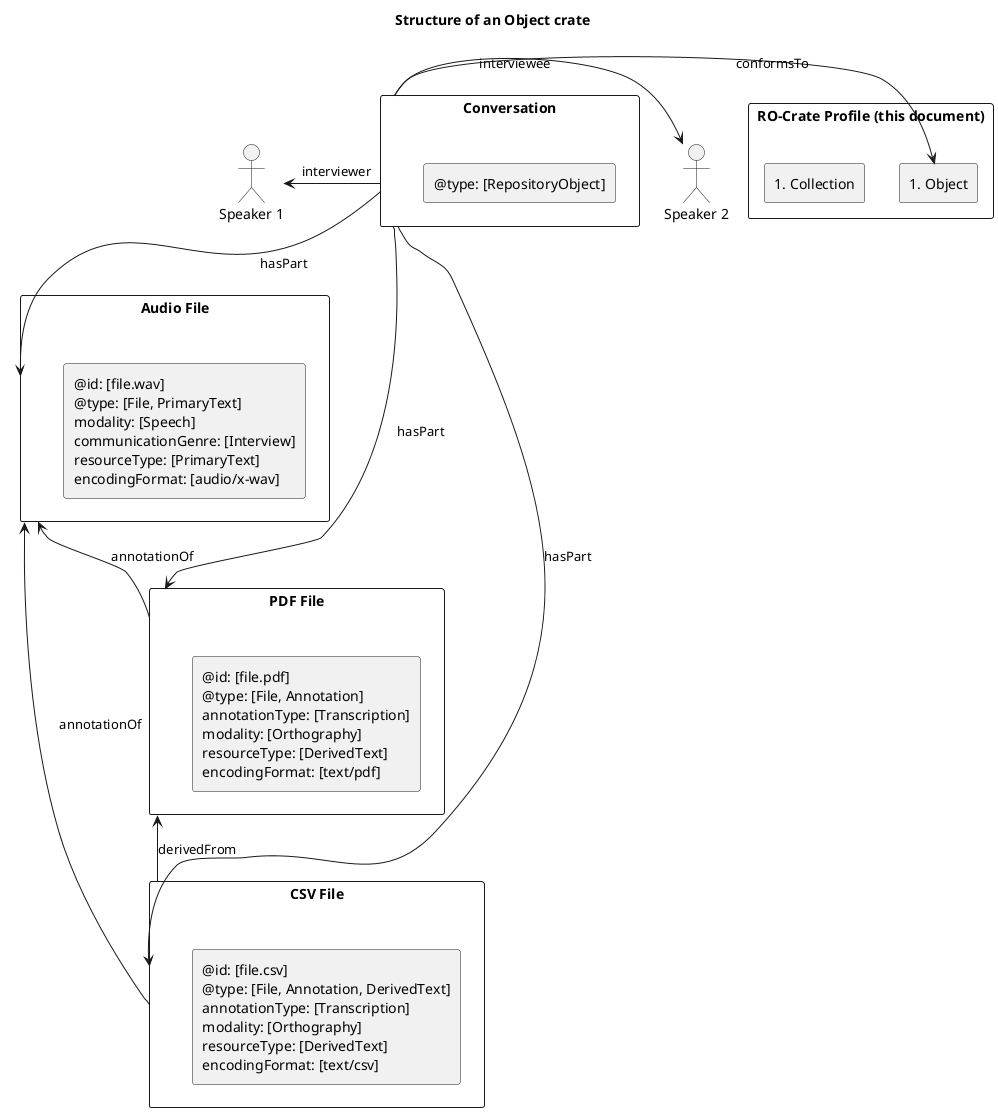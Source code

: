 
@startuml
title: Structure of an Object crate


actor "Speaker 1" as s1
actor "Speaker 2" as s2

rectangle "RO-Crate Profile (this document)" {
rectangle "#Collection" as procoll
rectangle "#Object" as proobj
}

rectangle "Conversation" as c1 {

 
 rectangle "@type: [RepositoryObject]" 

}
rectangle "Audio File" as audio1 {
   rectangle "@id: [file.wav]\n@type: [File, PrimaryText]\nmodality: [Speech]\ncommunicationGenre: [Interview]\nresourceType: [PrimaryText]\nencodingFormat: [audio/x-wav]" 


}
rectangle "PDF File" as pdf1 {
   rectangle "@id: [file.pdf]\n@type: [File, Annotation]\nannotationType: [Transcription]\nmodality: [Orthography]\nresourceType: [DerivedText]\nencodingFormat: [text/pdf]" as pt 

}

rectangle "CSV File" as csv1 {
   rectangle "@id: [file.csv]\n@type: [File, Annotation, DerivedText]\nannotationType: [Transcription]\nmodality: [Orthography]\nresourceType: [DerivedText]\nencodingFormat: [text/csv]" 
}

c1 -down-> pdf1 : hasPart

pdf1 -up-> audio1 : annotationOf
c1 -down-> audio1 : hasPart
c1 -down-> csv1 : hasPart
csv1 -up-> audio1 : annotationOf
csv1 -up-> pdf1 : derivedFrom

c1 -left-> s1 : interviewer
c1 -right-> s2 : interviewee
c1 ->  proobj: conformsTo


@enduml
